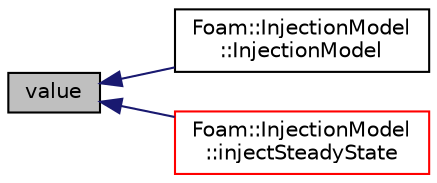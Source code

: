 digraph "value"
{
  bgcolor="transparent";
  edge [fontname="Helvetica",fontsize="10",labelfontname="Helvetica",labelfontsize="10"];
  node [fontname="Helvetica",fontsize="10",shape=record];
  rankdir="LR";
  Node1 [label="value",height=0.2,width=0.4,color="black", fillcolor="grey75", style="filled", fontcolor="black"];
  Node1 -> Node2 [dir="back",color="midnightblue",fontsize="10",style="solid",fontname="Helvetica"];
  Node2 [label="Foam::InjectionModel\l::InjectionModel",height=0.2,width=0.4,color="black",URL="$a01100.html#a6c37e64789e8b61dfc662338fc6e80c8",tooltip="Construct from dictionary. "];
  Node1 -> Node3 [dir="back",color="midnightblue",fontsize="10",style="solid",fontname="Helvetica"];
  Node3 [label="Foam::InjectionModel\l::injectSteadyState",height=0.2,width=0.4,color="red",URL="$a01100.html#a9c90fd504e4159250942be6d20db9095",tooltip="Main injection loop - steady-state. "];
}
